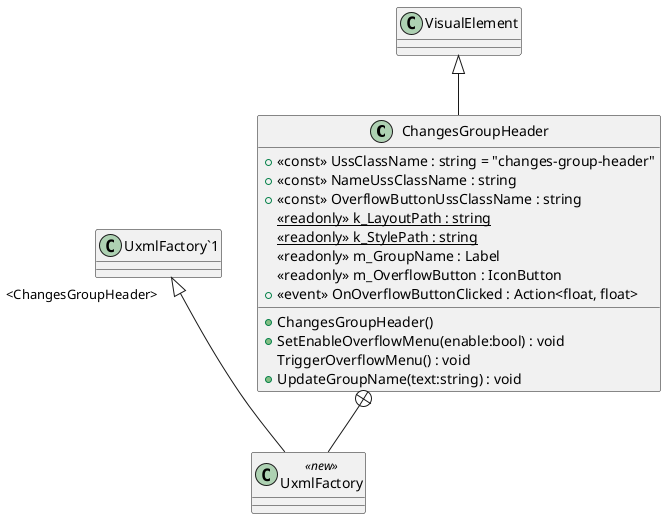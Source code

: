 @startuml
class ChangesGroupHeader {
    + <<const>> UssClassName : string = "changes-group-header"
    + <<const>> NameUssClassName : string
    + <<const>> OverflowButtonUssClassName : string
    {static} <<readonly>> k_LayoutPath : string
    {static} <<readonly>> k_StylePath : string
    <<readonly>> m_GroupName : Label
    <<readonly>> m_OverflowButton : IconButton
    +  <<event>> OnOverflowButtonClicked : Action<float, float> 
    + ChangesGroupHeader()
    + SetEnableOverflowMenu(enable:bool) : void
    TriggerOverflowMenu() : void
    + UpdateGroupName(text:string) : void
}
class UxmlFactory <<new>> {
}
VisualElement <|-- ChangesGroupHeader
ChangesGroupHeader +-- UxmlFactory
"UxmlFactory`1" "<ChangesGroupHeader>" <|-- UxmlFactory
@enduml
